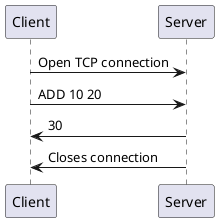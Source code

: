 @startuml
Client -> Server : Open TCP connection
Client -> Server : ADD 10 20
Server -> Client : 30
Server -> Client : Closes connection
@enduml

@startuml
Client -> Server : Open TCP connection
Client -> Server : AD 10 20
Server -> Client : Error in requested operation
Server -> Client : Closes connection
@enduml
